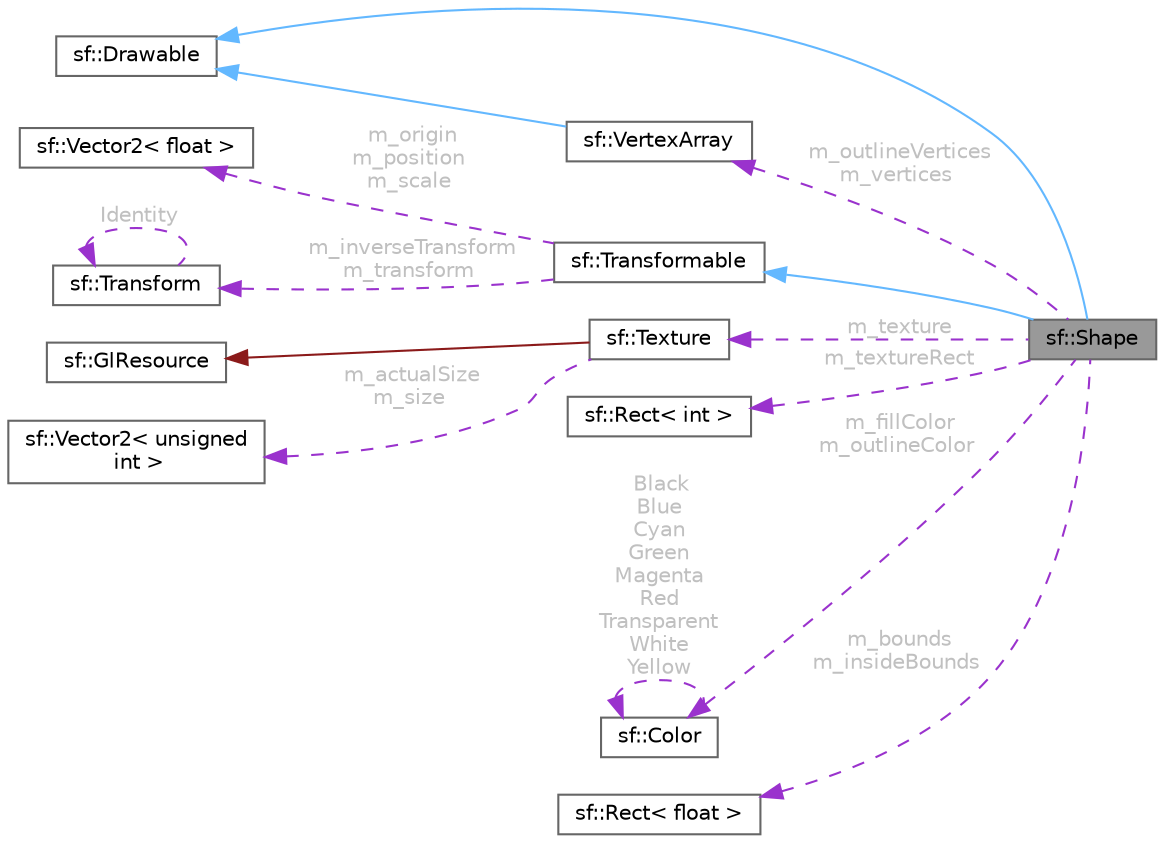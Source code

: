 digraph "sf::Shape"
{
 // INTERACTIVE_SVG=YES
 // LATEX_PDF_SIZE
  bgcolor="transparent";
  edge [fontname=Helvetica,fontsize=10,labelfontname=Helvetica,labelfontsize=10];
  node [fontname=Helvetica,fontsize=10,shape=box,height=0.2,width=0.4];
  rankdir="LR";
  Node1 [id="Node000001",label="sf::Shape",height=0.2,width=0.4,color="gray40", fillcolor="grey60", style="filled", fontcolor="black",tooltip="Base class for textured shapes with outline."];
  Node2 -> Node1 [id="edge15_Node000001_Node000002",dir="back",color="steelblue1",style="solid",tooltip=" "];
  Node2 [id="Node000002",label="sf::Drawable",height=0.2,width=0.4,color="gray40", fillcolor="white", style="filled",URL="$a01693.html",tooltip="Abstract base class for objects that can be drawn to a render target."];
  Node3 -> Node1 [id="edge16_Node000001_Node000003",dir="back",color="steelblue1",style="solid",tooltip=" "];
  Node3 [id="Node000003",label="sf::Transformable",height=0.2,width=0.4,color="gray40", fillcolor="white", style="filled",URL="$a01793.html",tooltip="Decomposed transform defined by a position, a rotation and a scale."];
  Node4 -> Node3 [id="edge17_Node000003_Node000004",dir="back",color="darkorchid3",style="dashed",tooltip=" ",label=" m_origin\nm_position\nm_scale",fontcolor="grey" ];
  Node4 [id="Node000004",label="sf::Vector2\< float \>",height=0.2,width=0.4,color="gray40", fillcolor="white", style="filled",URL="$a01953.html",tooltip=" "];
  Node5 -> Node3 [id="edge18_Node000003_Node000005",dir="back",color="darkorchid3",style="dashed",tooltip=" ",label=" m_inverseTransform\nm_transform",fontcolor="grey" ];
  Node5 [id="Node000005",label="sf::Transform",height=0.2,width=0.4,color="gray40", fillcolor="white", style="filled",URL="$a01789.html",tooltip="Define a 3x3 transform matrix."];
  Node5 -> Node5 [id="edge19_Node000005_Node000005",dir="back",color="darkorchid3",style="dashed",tooltip=" ",label=" Identity",fontcolor="grey" ];
  Node6 -> Node1 [id="edge20_Node000001_Node000006",dir="back",color="darkorchid3",style="dashed",tooltip=" ",label=" m_texture",fontcolor="grey" ];
  Node6 [id="Node000006",label="sf::Texture",height=0.2,width=0.4,color="gray40", fillcolor="white", style="filled",URL="$a01785.html",tooltip="Image living on the graphics card that can be used for drawing."];
  Node7 -> Node6 [id="edge21_Node000006_Node000007",dir="back",color="firebrick4",style="solid",tooltip=" "];
  Node7 [id="Node000007",label="sf::GlResource",height=0.2,width=0.4,color="gray40", fillcolor="white", style="filled",URL="$a02033.html",tooltip="Base class for classes that require an OpenGL context."];
  Node8 -> Node6 [id="edge22_Node000006_Node000008",dir="back",color="darkorchid3",style="dashed",tooltip=" ",label=" m_actualSize\nm_size",fontcolor="grey" ];
  Node8 [id="Node000008",label="sf::Vector2\< unsigned\l int \>",height=0.2,width=0.4,color="gray40", fillcolor="white", style="filled",URL="$a01953.html",tooltip=" "];
  Node9 -> Node1 [id="edge23_Node000001_Node000009",dir="back",color="darkorchid3",style="dashed",tooltip=" ",label=" m_textureRect",fontcolor="grey" ];
  Node9 [id="Node000009",label="sf::Rect\< int \>",height=0.2,width=0.4,color="gray40", fillcolor="white", style="filled",URL="$a01737.html",tooltip=" "];
  Node10 -> Node1 [id="edge24_Node000001_Node000010",dir="back",color="darkorchid3",style="dashed",tooltip=" ",label=" m_fillColor\nm_outlineColor",fontcolor="grey" ];
  Node10 [id="Node000010",label="sf::Color",height=0.2,width=0.4,color="gray40", fillcolor="white", style="filled",URL="$a01685.html",tooltip="Utility class for manipulating RGBA colors."];
  Node10 -> Node10 [id="edge25_Node000010_Node000010",dir="back",color="darkorchid3",style="dashed",tooltip=" ",label=" Black\nBlue\nCyan\nGreen\nMagenta\nRed\nTransparent\nWhite\nYellow",fontcolor="grey" ];
  Node11 -> Node1 [id="edge26_Node000001_Node000011",dir="back",color="darkorchid3",style="dashed",tooltip=" ",label=" m_outlineVertices\nm_vertices",fontcolor="grey" ];
  Node11 [id="Node000011",label="sf::VertexArray",height=0.2,width=0.4,color="gray40", fillcolor="white", style="filled",URL="$a01801.html",tooltip="Define a set of one or more 2D primitives."];
  Node2 -> Node11 [id="edge27_Node000011_Node000002",dir="back",color="steelblue1",style="solid",tooltip=" "];
  Node12 -> Node1 [id="edge28_Node000001_Node000012",dir="back",color="darkorchid3",style="dashed",tooltip=" ",label=" m_bounds\nm_insideBounds",fontcolor="grey" ];
  Node12 [id="Node000012",label="sf::Rect\< float \>",height=0.2,width=0.4,color="gray40", fillcolor="white", style="filled",URL="$a01737.html",tooltip=" "];
}
